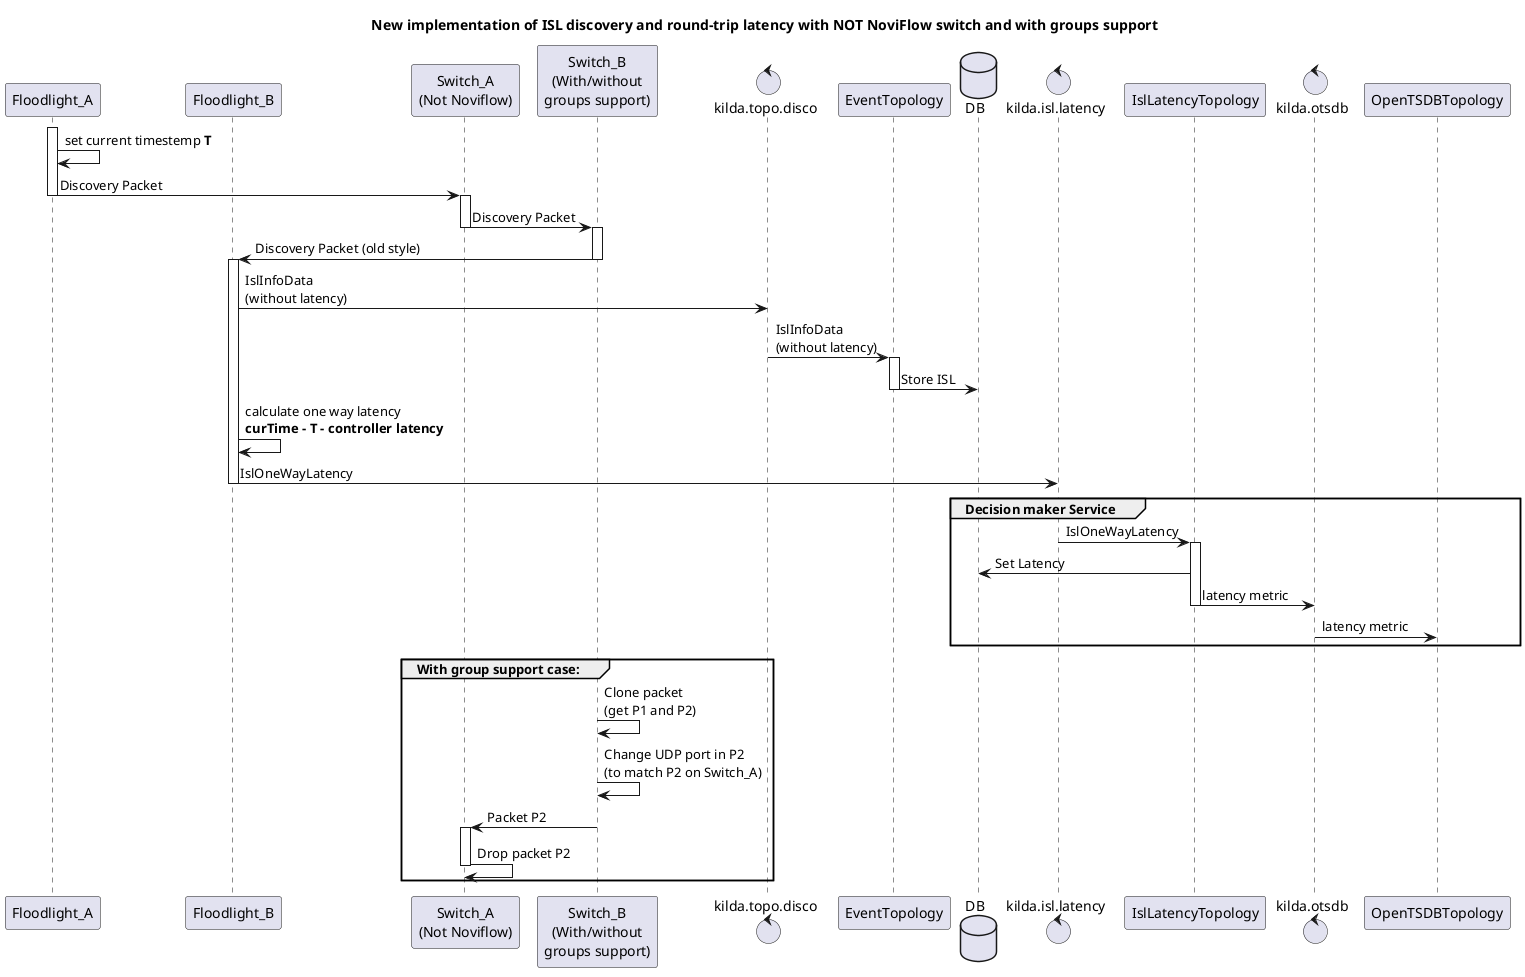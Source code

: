 @startuml
title New implementation of ISL discovery and round-trip latency with NOT NoviFlow switch and with groups support

participant Floodlight_A as FLA
participant Floodlight_B as FLB
participant "Switch_A\n(Not Noviflow)" as SWA
participant "Switch_B\n(With/without\ngroups support)" as SWB
control kilda.topo.disco as DI
participant EventTopology as EV
database DB
control kilda.isl.latency as LT
participant IslLatencyTopology as ILT
control kilda.otsdb as OTSDB
participant OpenTSDBTopology as OTOP
activate FLA
FLA -> FLA : set current timestemp **T**
FLA -> SWA : Discovery Packet
deactivate FLA
activate SWA
SWA -> SWB : Discovery Packet
deactivate SWA
activate SWB
SWB -> FLB : Discovery Packet (old style)
deactivate SWB
activate FLB
FLB -> DI : IslInfoData\n(without latency)
DI -> EV : IslInfoData\n(without latency)
activate EV
EV -> DB : Store ISL
deactivate EV
FLB -> FLB : calculate one way latency \n**curTime - T - controller latency**
FLB -> LT : IslOneWayLatency
deactivate FLB
group Decision maker Service
    LT -> ILT : IslOneWayLatency
    activate ILT
    ILT -> DB : Set Latency
    ILT -> OTSDB : latency metric
    deactivate ILT
    OTSDB -> OTOP : latency metric
end
group With group support case:
    activate SWB
    SWB -> SWB : Clone packet \n(get P1 and P2)
    SWB -> SWB : Change UDP port in P2\n(to match P2 on Switch_A)
    SWB -> SWA : Packet P2
    deactivate SWB
    activate SWA
    SWA -> SWA : Drop packet P2
    deactivate SWA
end

@enduml
